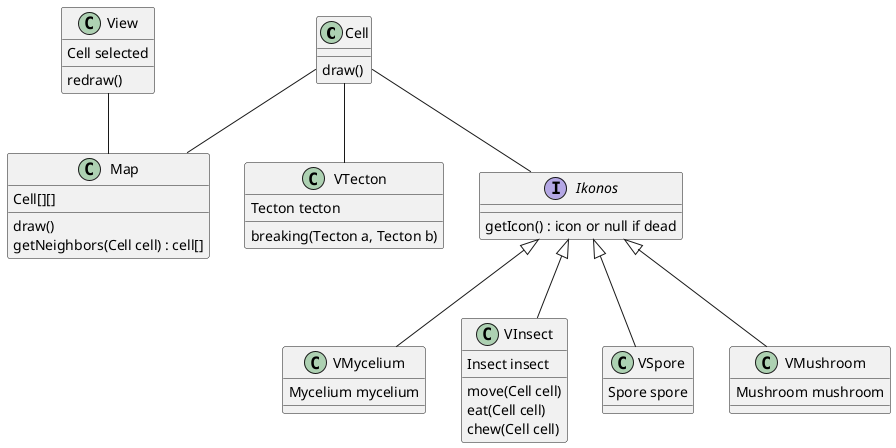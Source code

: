 @startuml class
class Cell{
    draw()
}
class Map{
    Cell[][]
    draw()
    getNeighbors(Cell cell) : cell[]
}

class VTecton{
    Tecton tecton
    breaking(Tecton a, Tecton b)
}

interface Ikonos{
    getIcon() : icon or null if dead
}
class VMycelium{
    Mycelium mycelium
}
class VInsect{
    Insect insect
    move(Cell cell)
    eat(Cell cell)
    chew(Cell cell)
}
class VSpore{
    Spore spore
}
class VMushroom{
    Mushroom mushroom
}

class View{
    Cell selected
    redraw()
}

View -- Map

Cell -- Map
Cell -- Ikonos
Cell -- VTecton

Ikonos <|-- VMycelium
Ikonos <|-- VInsect
Ikonos <|-- VSpore
Ikonos <|-- VMushroom
@enduml